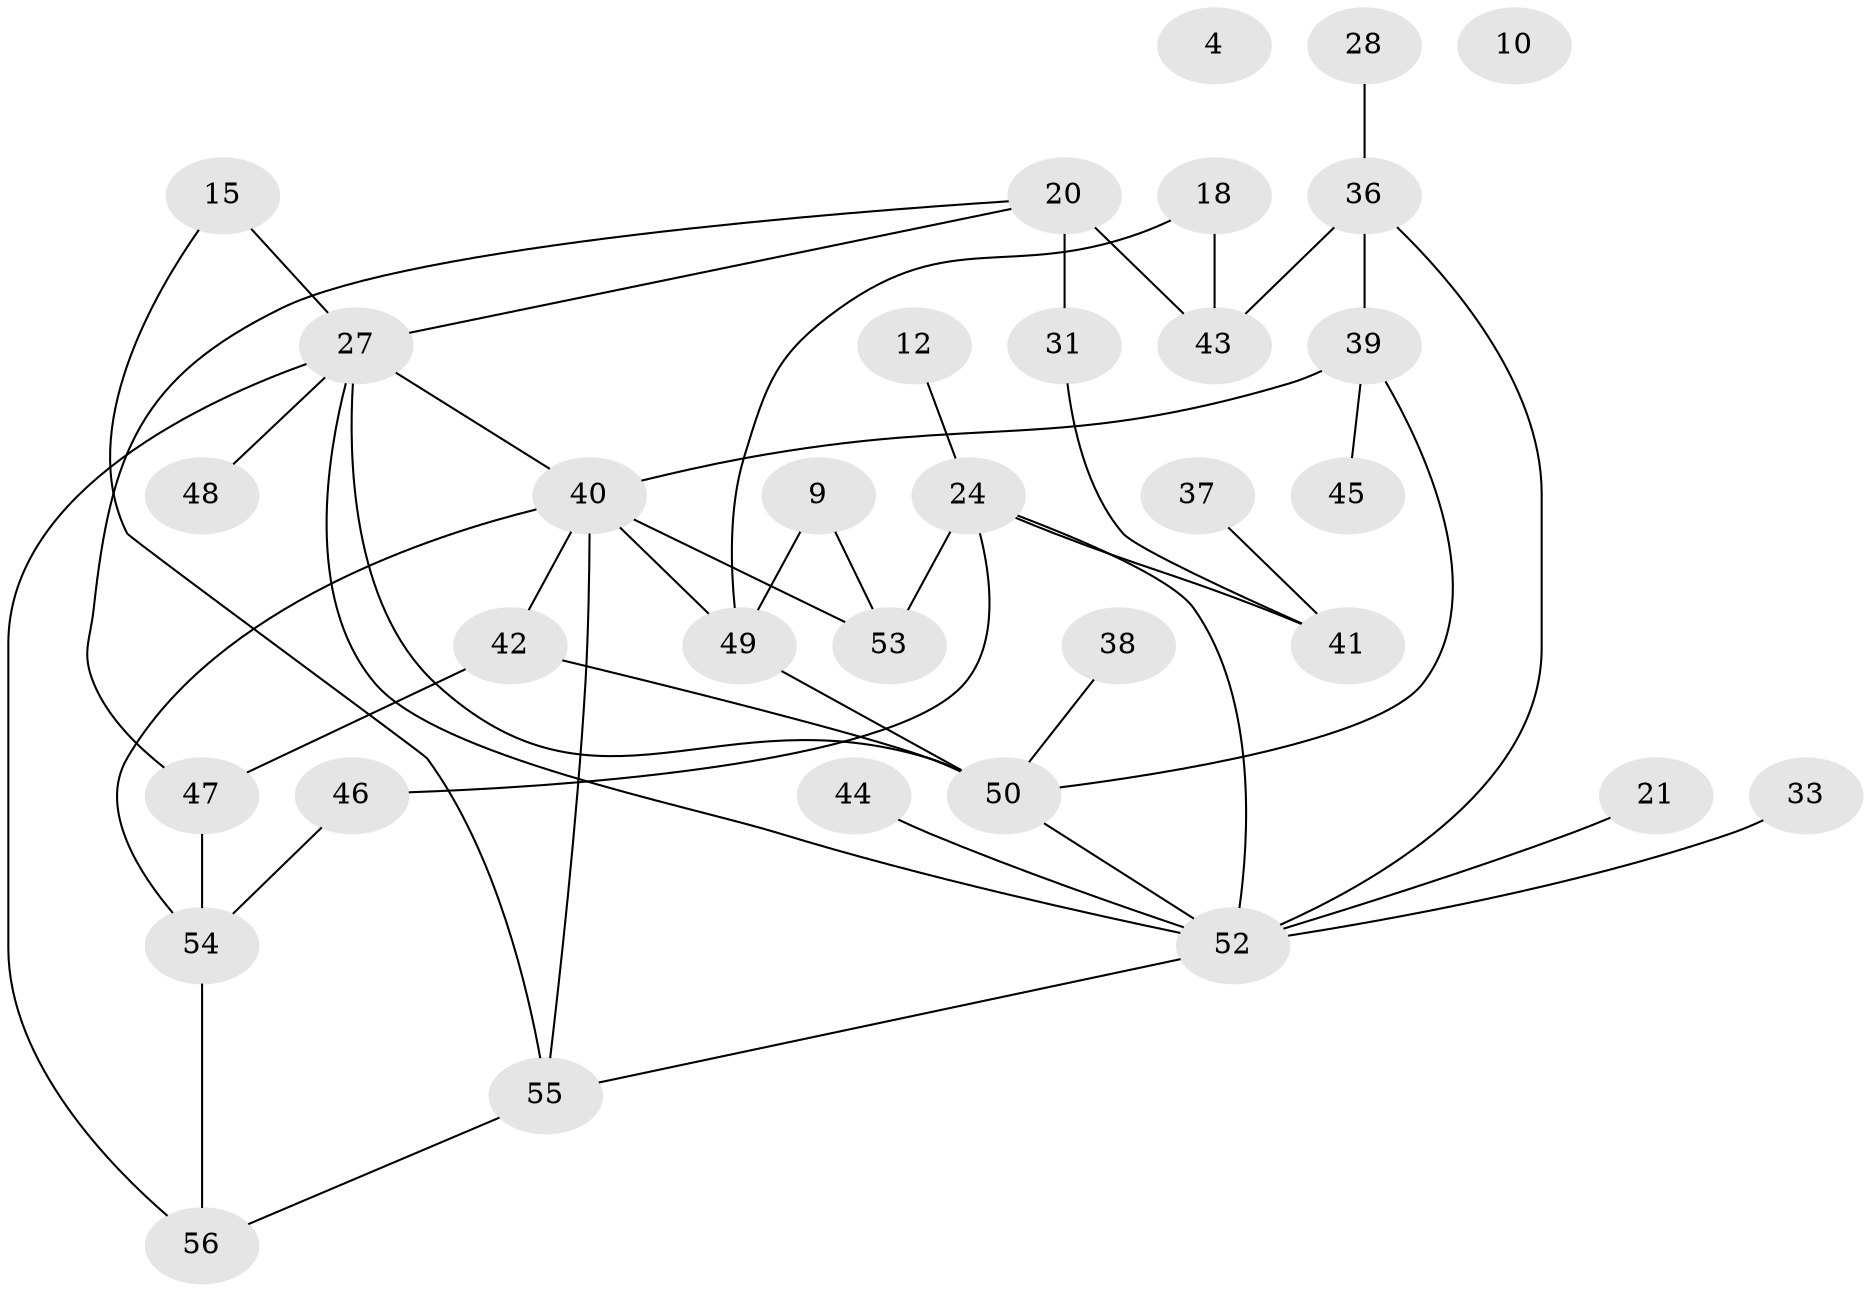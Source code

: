// original degree distribution, {3: 0.17857142857142858, 4: 0.125, 6: 0.03571428571428571, 0: 0.03571428571428571, 2: 0.26785714285714285, 5: 0.14285714285714285, 1: 0.19642857142857142, 7: 0.017857142857142856}
// Generated by graph-tools (version 1.1) at 2025/42/03/04/25 21:42:57]
// undirected, 33 vertices, 47 edges
graph export_dot {
graph [start="1"]
  node [color=gray90,style=filled];
  4;
  9;
  10;
  12;
  15;
  18;
  20;
  21;
  24 [super="+3"];
  27 [super="+17"];
  28;
  31;
  33;
  36 [super="+22+30"];
  37;
  38;
  39 [super="+14"];
  40 [super="+13+23"];
  41 [super="+16+2"];
  42 [super="+25"];
  43 [super="+5"];
  44;
  45;
  46;
  47;
  48;
  49;
  50 [super="+35"];
  52 [super="+19+32"];
  53 [super="+6"];
  54 [super="+34"];
  55;
  56 [super="+51"];
  9 -- 49;
  9 -- 53;
  12 -- 24;
  15 -- 55;
  15 -- 27;
  18 -- 43;
  18 -- 49;
  20 -- 31;
  20 -- 43 [weight=2];
  20 -- 47;
  20 -- 27;
  21 -- 52;
  24 -- 46;
  24 -- 53 [weight=3];
  24 -- 52 [weight=2];
  24 -- 41 [weight=3];
  27 -- 48;
  27 -- 50 [weight=2];
  27 -- 52;
  27 -- 56;
  27 -- 40;
  28 -- 36;
  31 -- 41;
  33 -- 52 [weight=2];
  36 -- 52 [weight=2];
  36 -- 43;
  36 -- 39;
  37 -- 41;
  38 -- 50;
  39 -- 50;
  39 -- 40;
  39 -- 45;
  40 -- 42;
  40 -- 55;
  40 -- 54;
  40 -- 49;
  40 -- 53;
  42 -- 47;
  42 -- 50;
  44 -- 52;
  46 -- 54;
  47 -- 54;
  49 -- 50;
  50 -- 52;
  52 -- 55;
  54 -- 56;
  55 -- 56;
}
